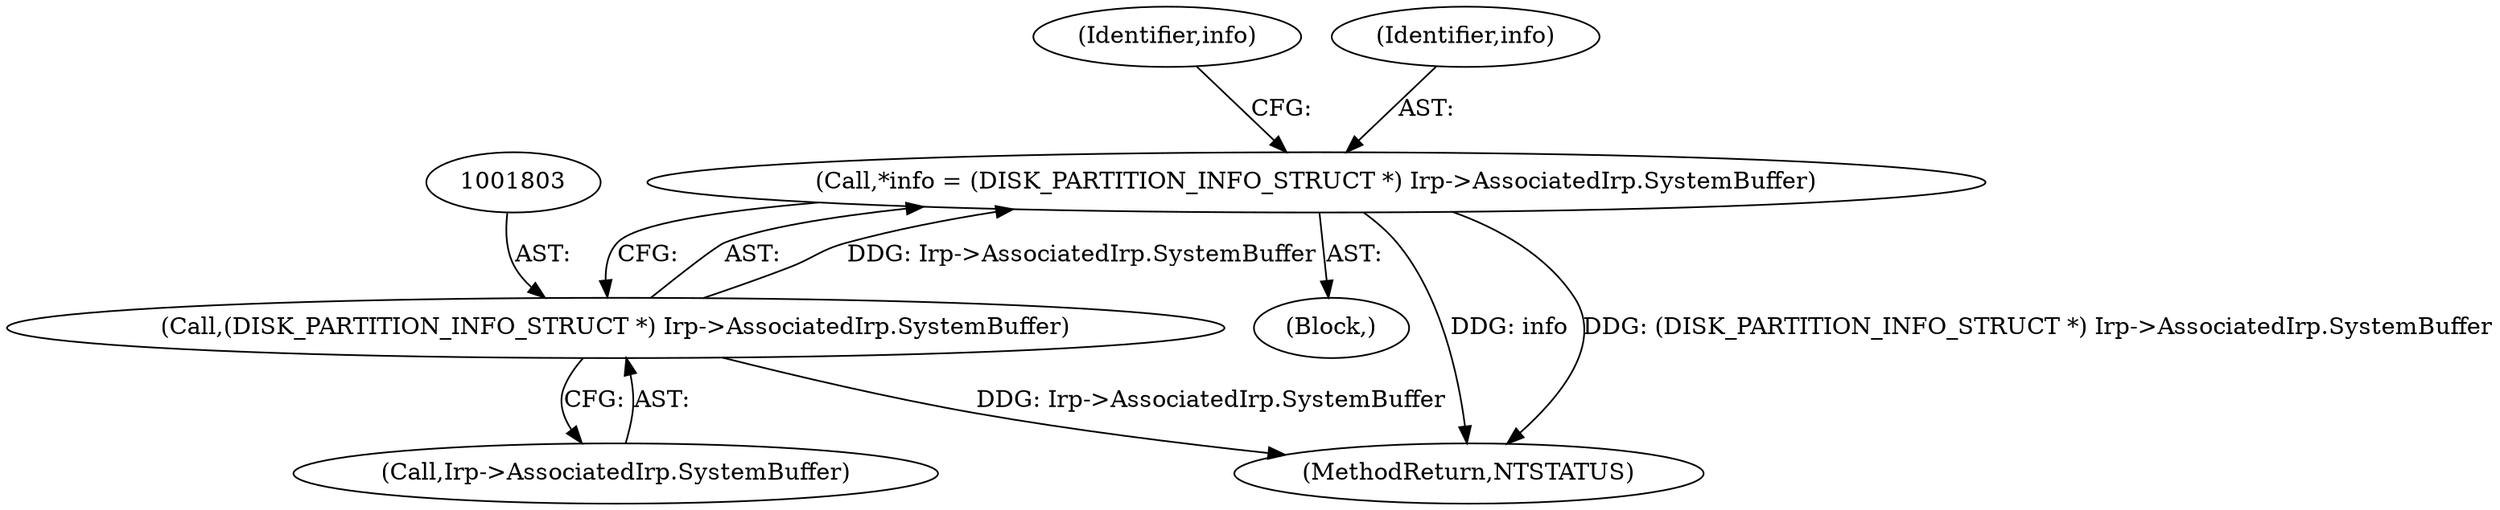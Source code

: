 digraph "0_VeraCrypt_f30f9339c9a0b9bbcc6f5ad38804af39db1f479e@pointer" {
"1001800" [label="(Call,*info = (DISK_PARTITION_INFO_STRUCT *) Irp->AssociatedIrp.SystemBuffer)"];
"1001802" [label="(Call,(DISK_PARTITION_INFO_STRUCT *) Irp->AssociatedIrp.SystemBuffer)"];
"1001804" [label="(Call,Irp->AssociatedIrp.SystemBuffer)"];
"1001802" [label="(Call,(DISK_PARTITION_INFO_STRUCT *) Irp->AssociatedIrp.SystemBuffer)"];
"1001798" [label="(Block,)"];
"1001814" [label="(Identifier,info)"];
"1003200" [label="(MethodReturn,NTSTATUS)"];
"1001801" [label="(Identifier,info)"];
"1001800" [label="(Call,*info = (DISK_PARTITION_INFO_STRUCT *) Irp->AssociatedIrp.SystemBuffer)"];
"1001800" -> "1001798"  [label="AST: "];
"1001800" -> "1001802"  [label="CFG: "];
"1001801" -> "1001800"  [label="AST: "];
"1001802" -> "1001800"  [label="AST: "];
"1001814" -> "1001800"  [label="CFG: "];
"1001800" -> "1003200"  [label="DDG: info"];
"1001800" -> "1003200"  [label="DDG: (DISK_PARTITION_INFO_STRUCT *) Irp->AssociatedIrp.SystemBuffer"];
"1001802" -> "1001800"  [label="DDG: Irp->AssociatedIrp.SystemBuffer"];
"1001802" -> "1001804"  [label="CFG: "];
"1001803" -> "1001802"  [label="AST: "];
"1001804" -> "1001802"  [label="AST: "];
"1001802" -> "1003200"  [label="DDG: Irp->AssociatedIrp.SystemBuffer"];
}
